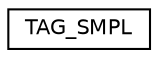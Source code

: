 digraph "Graphical Class Hierarchy"
{
 // LATEX_PDF_SIZE
  edge [fontname="Helvetica",fontsize="10",labelfontname="Helvetica",labelfontsize="10"];
  node [fontname="Helvetica",fontsize="10",shape=record];
  rankdir="LR";
  Node0 [label="TAG_SMPL",height=0.2,width=0.4,color="black", fillcolor="white", style="filled",URL="$struct_t_a_g___s_m_p_l.html",tooltip=" "];
}
